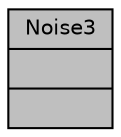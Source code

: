 digraph "Noise3"
{
  edge [fontname="Helvetica",fontsize="10",labelfontname="Helvetica",labelfontsize="10"];
  node [fontname="Helvetica",fontsize="10",shape=record];
  Node1 [label="{Noise3\n||}",height=0.2,width=0.4,color="black", fillcolor="grey75", style="filled" fontcolor="black"];
}
